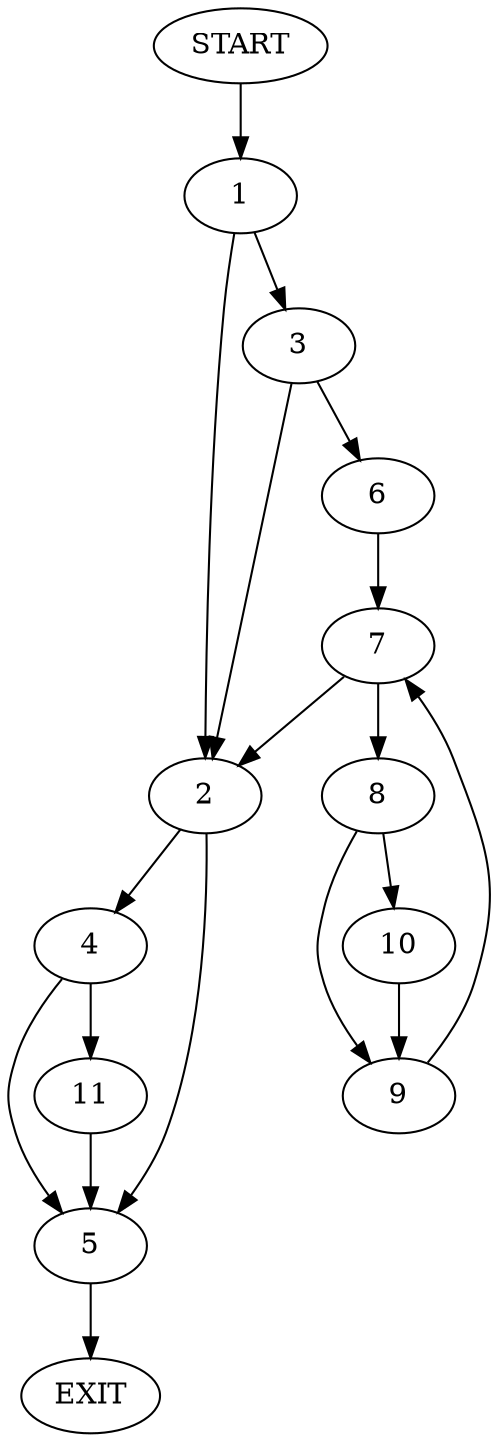 digraph {
0 [label="START"]
12 [label="EXIT"]
0 -> 1
1 -> 2
1 -> 3
2 -> 4
2 -> 5
3 -> 6
3 -> 2
6 -> 7
7 -> 8
7 -> 2
8 -> 9
8 -> 10
9 -> 7
10 -> 9
4 -> 11
4 -> 5
5 -> 12
11 -> 5
}
